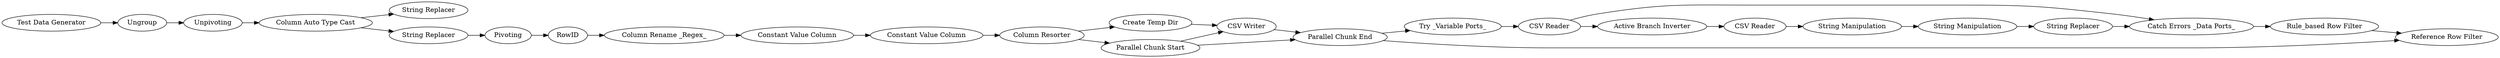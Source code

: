 digraph {
	"6672330480139682455_36" [label="String Manipulation"]
	"6672330480139682455_27" [label=Unpivoting]
	"6672330480139682455_28" [label="String Replacer"]
	"6672330480139682455_32" [label="Column Rename _Regex_"]
	"6672330480139682455_31" [label=RowID]
	"6672330480139682455_37" [label="String Replacer"]
	"6672330480139682455_38" [label="CSV Reader"]
	"6672330480139682455_11" [label="Try _Variable Ports_"]
	"6672330480139682455_19" [label="Constant Value Column"]
	"6672330480139682455_21" [label="Column Resorter"]
	"6672330480139682455_29" [label="Column Auto Type Cast"]
	"6672330480139682455_5" [label="Create Temp Dir"]
	"6672330480139682455_13" [label="Catch Errors _Data Ports_"]
	"6672330480139682455_39" [label="Rule_based Row Filter"]
	"6672330480139682455_6" [label="CSV Writer"]
	"6672330480139682455_33" [label="String Replacer"]
	"6672330480139682455_7" [label="CSV Reader"]
	"6672330480139682455_2" [label="Parallel Chunk Start"]
	"6672330480139682455_1" [label="Test Data Generator"]
	"6672330480139682455_3" [label="Parallel Chunk End"]
	"6672330480139682455_30" [label=Pivoting]
	"6672330480139682455_20" [label="Constant Value Column"]
	"6672330480139682455_40" [label="Reference Row Filter"]
	"6672330480139682455_12" [label="Active Branch Inverter"]
	"6672330480139682455_4" [label=Ungroup]
	"6672330480139682455_35" [label="String Manipulation"]
	"6672330480139682455_29" -> "6672330480139682455_28"
	"6672330480139682455_19" -> "6672330480139682455_20"
	"6672330480139682455_30" -> "6672330480139682455_31"
	"6672330480139682455_11" -> "6672330480139682455_7"
	"6672330480139682455_31" -> "6672330480139682455_32"
	"6672330480139682455_21" -> "6672330480139682455_5"
	"6672330480139682455_37" -> "6672330480139682455_13"
	"6672330480139682455_38" -> "6672330480139682455_35"
	"6672330480139682455_32" -> "6672330480139682455_19"
	"6672330480139682455_7" -> "6672330480139682455_13"
	"6672330480139682455_3" -> "6672330480139682455_40"
	"6672330480139682455_4" -> "6672330480139682455_27"
	"6672330480139682455_36" -> "6672330480139682455_37"
	"6672330480139682455_33" -> "6672330480139682455_30"
	"6672330480139682455_29" -> "6672330480139682455_33"
	"6672330480139682455_5" -> "6672330480139682455_6"
	"6672330480139682455_1" -> "6672330480139682455_4"
	"6672330480139682455_2" -> "6672330480139682455_3"
	"6672330480139682455_7" -> "6672330480139682455_12"
	"6672330480139682455_39" -> "6672330480139682455_40"
	"6672330480139682455_13" -> "6672330480139682455_39"
	"6672330480139682455_35" -> "6672330480139682455_36"
	"6672330480139682455_6" -> "6672330480139682455_3"
	"6672330480139682455_27" -> "6672330480139682455_29"
	"6672330480139682455_12" -> "6672330480139682455_38"
	"6672330480139682455_2" -> "6672330480139682455_6"
	"6672330480139682455_3" -> "6672330480139682455_11"
	"6672330480139682455_20" -> "6672330480139682455_21"
	"6672330480139682455_21" -> "6672330480139682455_2"
	rankdir=LR
}
